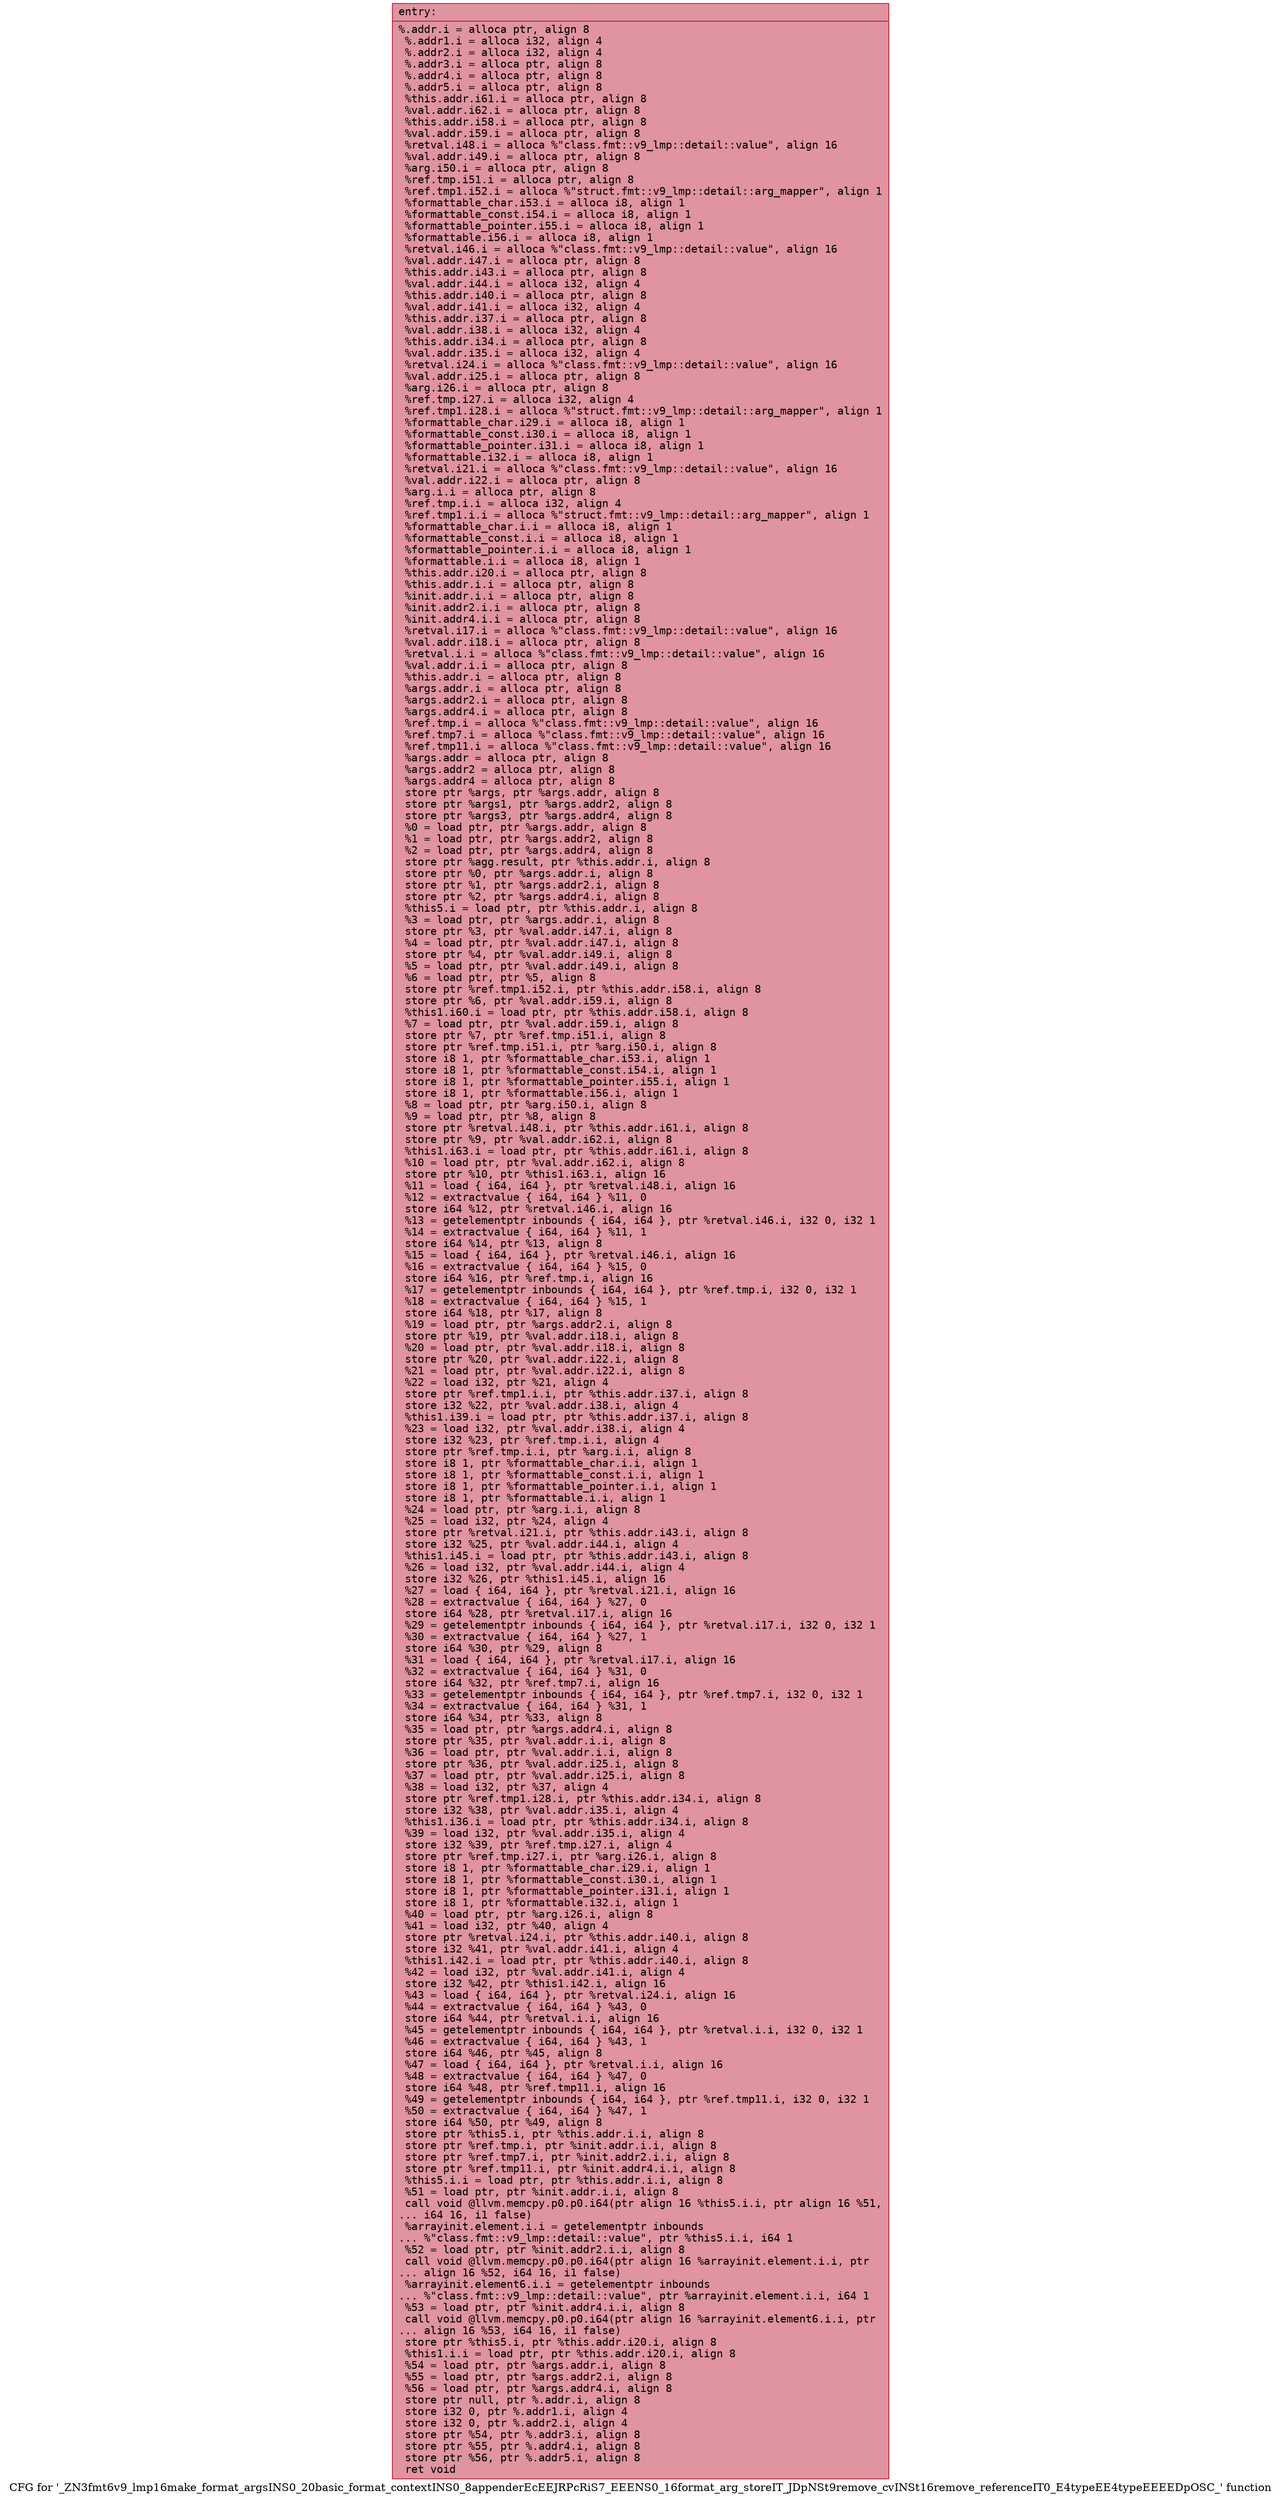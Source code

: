 digraph "CFG for '_ZN3fmt6v9_lmp16make_format_argsINS0_20basic_format_contextINS0_8appenderEcEEJRPcRiS7_EEENS0_16format_arg_storeIT_JDpNSt9remove_cvINSt16remove_referenceIT0_E4typeEE4typeEEEEDpOSC_' function" {
	label="CFG for '_ZN3fmt6v9_lmp16make_format_argsINS0_20basic_format_contextINS0_8appenderEcEEJRPcRiS7_EEENS0_16format_arg_storeIT_JDpNSt9remove_cvINSt16remove_referenceIT0_E4typeEE4typeEEEEDpOSC_' function";

	Node0x55f58a423120 [shape=record,color="#b70d28ff", style=filled, fillcolor="#b70d2870" fontname="Courier",label="{entry:\l|  %.addr.i = alloca ptr, align 8\l  %.addr1.i = alloca i32, align 4\l  %.addr2.i = alloca i32, align 4\l  %.addr3.i = alloca ptr, align 8\l  %.addr4.i = alloca ptr, align 8\l  %.addr5.i = alloca ptr, align 8\l  %this.addr.i61.i = alloca ptr, align 8\l  %val.addr.i62.i = alloca ptr, align 8\l  %this.addr.i58.i = alloca ptr, align 8\l  %val.addr.i59.i = alloca ptr, align 8\l  %retval.i48.i = alloca %\"class.fmt::v9_lmp::detail::value\", align 16\l  %val.addr.i49.i = alloca ptr, align 8\l  %arg.i50.i = alloca ptr, align 8\l  %ref.tmp.i51.i = alloca ptr, align 8\l  %ref.tmp1.i52.i = alloca %\"struct.fmt::v9_lmp::detail::arg_mapper\", align 1\l  %formattable_char.i53.i = alloca i8, align 1\l  %formattable_const.i54.i = alloca i8, align 1\l  %formattable_pointer.i55.i = alloca i8, align 1\l  %formattable.i56.i = alloca i8, align 1\l  %retval.i46.i = alloca %\"class.fmt::v9_lmp::detail::value\", align 16\l  %val.addr.i47.i = alloca ptr, align 8\l  %this.addr.i43.i = alloca ptr, align 8\l  %val.addr.i44.i = alloca i32, align 4\l  %this.addr.i40.i = alloca ptr, align 8\l  %val.addr.i41.i = alloca i32, align 4\l  %this.addr.i37.i = alloca ptr, align 8\l  %val.addr.i38.i = alloca i32, align 4\l  %this.addr.i34.i = alloca ptr, align 8\l  %val.addr.i35.i = alloca i32, align 4\l  %retval.i24.i = alloca %\"class.fmt::v9_lmp::detail::value\", align 16\l  %val.addr.i25.i = alloca ptr, align 8\l  %arg.i26.i = alloca ptr, align 8\l  %ref.tmp.i27.i = alloca i32, align 4\l  %ref.tmp1.i28.i = alloca %\"struct.fmt::v9_lmp::detail::arg_mapper\", align 1\l  %formattable_char.i29.i = alloca i8, align 1\l  %formattable_const.i30.i = alloca i8, align 1\l  %formattable_pointer.i31.i = alloca i8, align 1\l  %formattable.i32.i = alloca i8, align 1\l  %retval.i21.i = alloca %\"class.fmt::v9_lmp::detail::value\", align 16\l  %val.addr.i22.i = alloca ptr, align 8\l  %arg.i.i = alloca ptr, align 8\l  %ref.tmp.i.i = alloca i32, align 4\l  %ref.tmp1.i.i = alloca %\"struct.fmt::v9_lmp::detail::arg_mapper\", align 1\l  %formattable_char.i.i = alloca i8, align 1\l  %formattable_const.i.i = alloca i8, align 1\l  %formattable_pointer.i.i = alloca i8, align 1\l  %formattable.i.i = alloca i8, align 1\l  %this.addr.i20.i = alloca ptr, align 8\l  %this.addr.i.i = alloca ptr, align 8\l  %init.addr.i.i = alloca ptr, align 8\l  %init.addr2.i.i = alloca ptr, align 8\l  %init.addr4.i.i = alloca ptr, align 8\l  %retval.i17.i = alloca %\"class.fmt::v9_lmp::detail::value\", align 16\l  %val.addr.i18.i = alloca ptr, align 8\l  %retval.i.i = alloca %\"class.fmt::v9_lmp::detail::value\", align 16\l  %val.addr.i.i = alloca ptr, align 8\l  %this.addr.i = alloca ptr, align 8\l  %args.addr.i = alloca ptr, align 8\l  %args.addr2.i = alloca ptr, align 8\l  %args.addr4.i = alloca ptr, align 8\l  %ref.tmp.i = alloca %\"class.fmt::v9_lmp::detail::value\", align 16\l  %ref.tmp7.i = alloca %\"class.fmt::v9_lmp::detail::value\", align 16\l  %ref.tmp11.i = alloca %\"class.fmt::v9_lmp::detail::value\", align 16\l  %args.addr = alloca ptr, align 8\l  %args.addr2 = alloca ptr, align 8\l  %args.addr4 = alloca ptr, align 8\l  store ptr %args, ptr %args.addr, align 8\l  store ptr %args1, ptr %args.addr2, align 8\l  store ptr %args3, ptr %args.addr4, align 8\l  %0 = load ptr, ptr %args.addr, align 8\l  %1 = load ptr, ptr %args.addr2, align 8\l  %2 = load ptr, ptr %args.addr4, align 8\l  store ptr %agg.result, ptr %this.addr.i, align 8\l  store ptr %0, ptr %args.addr.i, align 8\l  store ptr %1, ptr %args.addr2.i, align 8\l  store ptr %2, ptr %args.addr4.i, align 8\l  %this5.i = load ptr, ptr %this.addr.i, align 8\l  %3 = load ptr, ptr %args.addr.i, align 8\l  store ptr %3, ptr %val.addr.i47.i, align 8\l  %4 = load ptr, ptr %val.addr.i47.i, align 8\l  store ptr %4, ptr %val.addr.i49.i, align 8\l  %5 = load ptr, ptr %val.addr.i49.i, align 8\l  %6 = load ptr, ptr %5, align 8\l  store ptr %ref.tmp1.i52.i, ptr %this.addr.i58.i, align 8\l  store ptr %6, ptr %val.addr.i59.i, align 8\l  %this1.i60.i = load ptr, ptr %this.addr.i58.i, align 8\l  %7 = load ptr, ptr %val.addr.i59.i, align 8\l  store ptr %7, ptr %ref.tmp.i51.i, align 8\l  store ptr %ref.tmp.i51.i, ptr %arg.i50.i, align 8\l  store i8 1, ptr %formattable_char.i53.i, align 1\l  store i8 1, ptr %formattable_const.i54.i, align 1\l  store i8 1, ptr %formattable_pointer.i55.i, align 1\l  store i8 1, ptr %formattable.i56.i, align 1\l  %8 = load ptr, ptr %arg.i50.i, align 8\l  %9 = load ptr, ptr %8, align 8\l  store ptr %retval.i48.i, ptr %this.addr.i61.i, align 8\l  store ptr %9, ptr %val.addr.i62.i, align 8\l  %this1.i63.i = load ptr, ptr %this.addr.i61.i, align 8\l  %10 = load ptr, ptr %val.addr.i62.i, align 8\l  store ptr %10, ptr %this1.i63.i, align 16\l  %11 = load \{ i64, i64 \}, ptr %retval.i48.i, align 16\l  %12 = extractvalue \{ i64, i64 \} %11, 0\l  store i64 %12, ptr %retval.i46.i, align 16\l  %13 = getelementptr inbounds \{ i64, i64 \}, ptr %retval.i46.i, i32 0, i32 1\l  %14 = extractvalue \{ i64, i64 \} %11, 1\l  store i64 %14, ptr %13, align 8\l  %15 = load \{ i64, i64 \}, ptr %retval.i46.i, align 16\l  %16 = extractvalue \{ i64, i64 \} %15, 0\l  store i64 %16, ptr %ref.tmp.i, align 16\l  %17 = getelementptr inbounds \{ i64, i64 \}, ptr %ref.tmp.i, i32 0, i32 1\l  %18 = extractvalue \{ i64, i64 \} %15, 1\l  store i64 %18, ptr %17, align 8\l  %19 = load ptr, ptr %args.addr2.i, align 8\l  store ptr %19, ptr %val.addr.i18.i, align 8\l  %20 = load ptr, ptr %val.addr.i18.i, align 8\l  store ptr %20, ptr %val.addr.i22.i, align 8\l  %21 = load ptr, ptr %val.addr.i22.i, align 8\l  %22 = load i32, ptr %21, align 4\l  store ptr %ref.tmp1.i.i, ptr %this.addr.i37.i, align 8\l  store i32 %22, ptr %val.addr.i38.i, align 4\l  %this1.i39.i = load ptr, ptr %this.addr.i37.i, align 8\l  %23 = load i32, ptr %val.addr.i38.i, align 4\l  store i32 %23, ptr %ref.tmp.i.i, align 4\l  store ptr %ref.tmp.i.i, ptr %arg.i.i, align 8\l  store i8 1, ptr %formattable_char.i.i, align 1\l  store i8 1, ptr %formattable_const.i.i, align 1\l  store i8 1, ptr %formattable_pointer.i.i, align 1\l  store i8 1, ptr %formattable.i.i, align 1\l  %24 = load ptr, ptr %arg.i.i, align 8\l  %25 = load i32, ptr %24, align 4\l  store ptr %retval.i21.i, ptr %this.addr.i43.i, align 8\l  store i32 %25, ptr %val.addr.i44.i, align 4\l  %this1.i45.i = load ptr, ptr %this.addr.i43.i, align 8\l  %26 = load i32, ptr %val.addr.i44.i, align 4\l  store i32 %26, ptr %this1.i45.i, align 16\l  %27 = load \{ i64, i64 \}, ptr %retval.i21.i, align 16\l  %28 = extractvalue \{ i64, i64 \} %27, 0\l  store i64 %28, ptr %retval.i17.i, align 16\l  %29 = getelementptr inbounds \{ i64, i64 \}, ptr %retval.i17.i, i32 0, i32 1\l  %30 = extractvalue \{ i64, i64 \} %27, 1\l  store i64 %30, ptr %29, align 8\l  %31 = load \{ i64, i64 \}, ptr %retval.i17.i, align 16\l  %32 = extractvalue \{ i64, i64 \} %31, 0\l  store i64 %32, ptr %ref.tmp7.i, align 16\l  %33 = getelementptr inbounds \{ i64, i64 \}, ptr %ref.tmp7.i, i32 0, i32 1\l  %34 = extractvalue \{ i64, i64 \} %31, 1\l  store i64 %34, ptr %33, align 8\l  %35 = load ptr, ptr %args.addr4.i, align 8\l  store ptr %35, ptr %val.addr.i.i, align 8\l  %36 = load ptr, ptr %val.addr.i.i, align 8\l  store ptr %36, ptr %val.addr.i25.i, align 8\l  %37 = load ptr, ptr %val.addr.i25.i, align 8\l  %38 = load i32, ptr %37, align 4\l  store ptr %ref.tmp1.i28.i, ptr %this.addr.i34.i, align 8\l  store i32 %38, ptr %val.addr.i35.i, align 4\l  %this1.i36.i = load ptr, ptr %this.addr.i34.i, align 8\l  %39 = load i32, ptr %val.addr.i35.i, align 4\l  store i32 %39, ptr %ref.tmp.i27.i, align 4\l  store ptr %ref.tmp.i27.i, ptr %arg.i26.i, align 8\l  store i8 1, ptr %formattable_char.i29.i, align 1\l  store i8 1, ptr %formattable_const.i30.i, align 1\l  store i8 1, ptr %formattable_pointer.i31.i, align 1\l  store i8 1, ptr %formattable.i32.i, align 1\l  %40 = load ptr, ptr %arg.i26.i, align 8\l  %41 = load i32, ptr %40, align 4\l  store ptr %retval.i24.i, ptr %this.addr.i40.i, align 8\l  store i32 %41, ptr %val.addr.i41.i, align 4\l  %this1.i42.i = load ptr, ptr %this.addr.i40.i, align 8\l  %42 = load i32, ptr %val.addr.i41.i, align 4\l  store i32 %42, ptr %this1.i42.i, align 16\l  %43 = load \{ i64, i64 \}, ptr %retval.i24.i, align 16\l  %44 = extractvalue \{ i64, i64 \} %43, 0\l  store i64 %44, ptr %retval.i.i, align 16\l  %45 = getelementptr inbounds \{ i64, i64 \}, ptr %retval.i.i, i32 0, i32 1\l  %46 = extractvalue \{ i64, i64 \} %43, 1\l  store i64 %46, ptr %45, align 8\l  %47 = load \{ i64, i64 \}, ptr %retval.i.i, align 16\l  %48 = extractvalue \{ i64, i64 \} %47, 0\l  store i64 %48, ptr %ref.tmp11.i, align 16\l  %49 = getelementptr inbounds \{ i64, i64 \}, ptr %ref.tmp11.i, i32 0, i32 1\l  %50 = extractvalue \{ i64, i64 \} %47, 1\l  store i64 %50, ptr %49, align 8\l  store ptr %this5.i, ptr %this.addr.i.i, align 8\l  store ptr %ref.tmp.i, ptr %init.addr.i.i, align 8\l  store ptr %ref.tmp7.i, ptr %init.addr2.i.i, align 8\l  store ptr %ref.tmp11.i, ptr %init.addr4.i.i, align 8\l  %this5.i.i = load ptr, ptr %this.addr.i.i, align 8\l  %51 = load ptr, ptr %init.addr.i.i, align 8\l  call void @llvm.memcpy.p0.p0.i64(ptr align 16 %this5.i.i, ptr align 16 %51,\l... i64 16, i1 false)\l  %arrayinit.element.i.i = getelementptr inbounds\l... %\"class.fmt::v9_lmp::detail::value\", ptr %this5.i.i, i64 1\l  %52 = load ptr, ptr %init.addr2.i.i, align 8\l  call void @llvm.memcpy.p0.p0.i64(ptr align 16 %arrayinit.element.i.i, ptr\l... align 16 %52, i64 16, i1 false)\l  %arrayinit.element6.i.i = getelementptr inbounds\l... %\"class.fmt::v9_lmp::detail::value\", ptr %arrayinit.element.i.i, i64 1\l  %53 = load ptr, ptr %init.addr4.i.i, align 8\l  call void @llvm.memcpy.p0.p0.i64(ptr align 16 %arrayinit.element6.i.i, ptr\l... align 16 %53, i64 16, i1 false)\l  store ptr %this5.i, ptr %this.addr.i20.i, align 8\l  %this1.i.i = load ptr, ptr %this.addr.i20.i, align 8\l  %54 = load ptr, ptr %args.addr.i, align 8\l  %55 = load ptr, ptr %args.addr2.i, align 8\l  %56 = load ptr, ptr %args.addr4.i, align 8\l  store ptr null, ptr %.addr.i, align 8\l  store i32 0, ptr %.addr1.i, align 4\l  store i32 0, ptr %.addr2.i, align 4\l  store ptr %54, ptr %.addr3.i, align 8\l  store ptr %55, ptr %.addr4.i, align 8\l  store ptr %56, ptr %.addr5.i, align 8\l  ret void\l}"];
}
